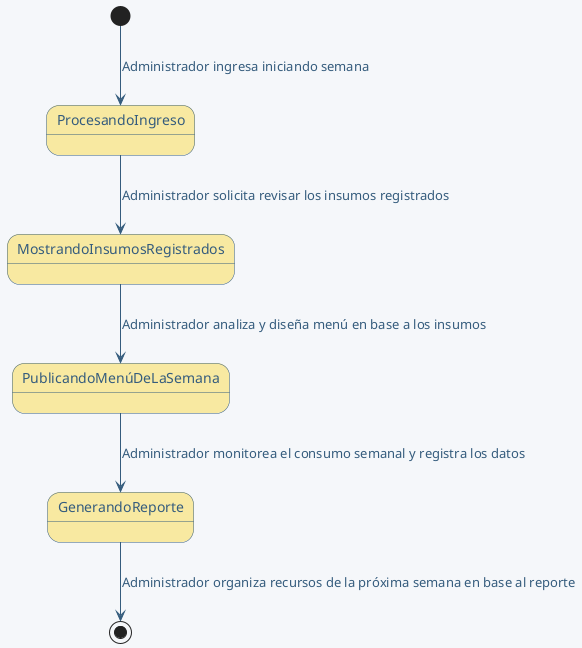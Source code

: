 @startuml DiagramaDeEstados (Administrador)

' Colores generales
skinparam backgroundColor #F5F7FA
skinparam stateStartColor #A7C7E7
skinparam stateEndColor #F67280
skinparam stateBackgroundColor #F8E9A1
skinparam stateBorderColor #355C7D
skinparam stateFontColor #355C7D
skinparam stateFontSize 14
skinparam ArrowColor #355C7D
skinparam ArrowFontColor #355C7D

[*] --> ProcesandoIngreso : Administrador ingresa iniciando semana
ProcesandoIngreso --> MostrandoInsumosRegistrados : Administrador solicita revisar los insumos registrados
MostrandoInsumosRegistrados --> PublicandoMenúDeLaSemana : Administrador analiza y diseña menú en base a los insumos
PublicandoMenúDeLaSemana --> GenerandoReporte: Administrador monitorea el consumo semanal y registra los datos
GenerandoReporte --> [*] : Administrador organiza recursos de la próxima semana en base al reporte

@enduml